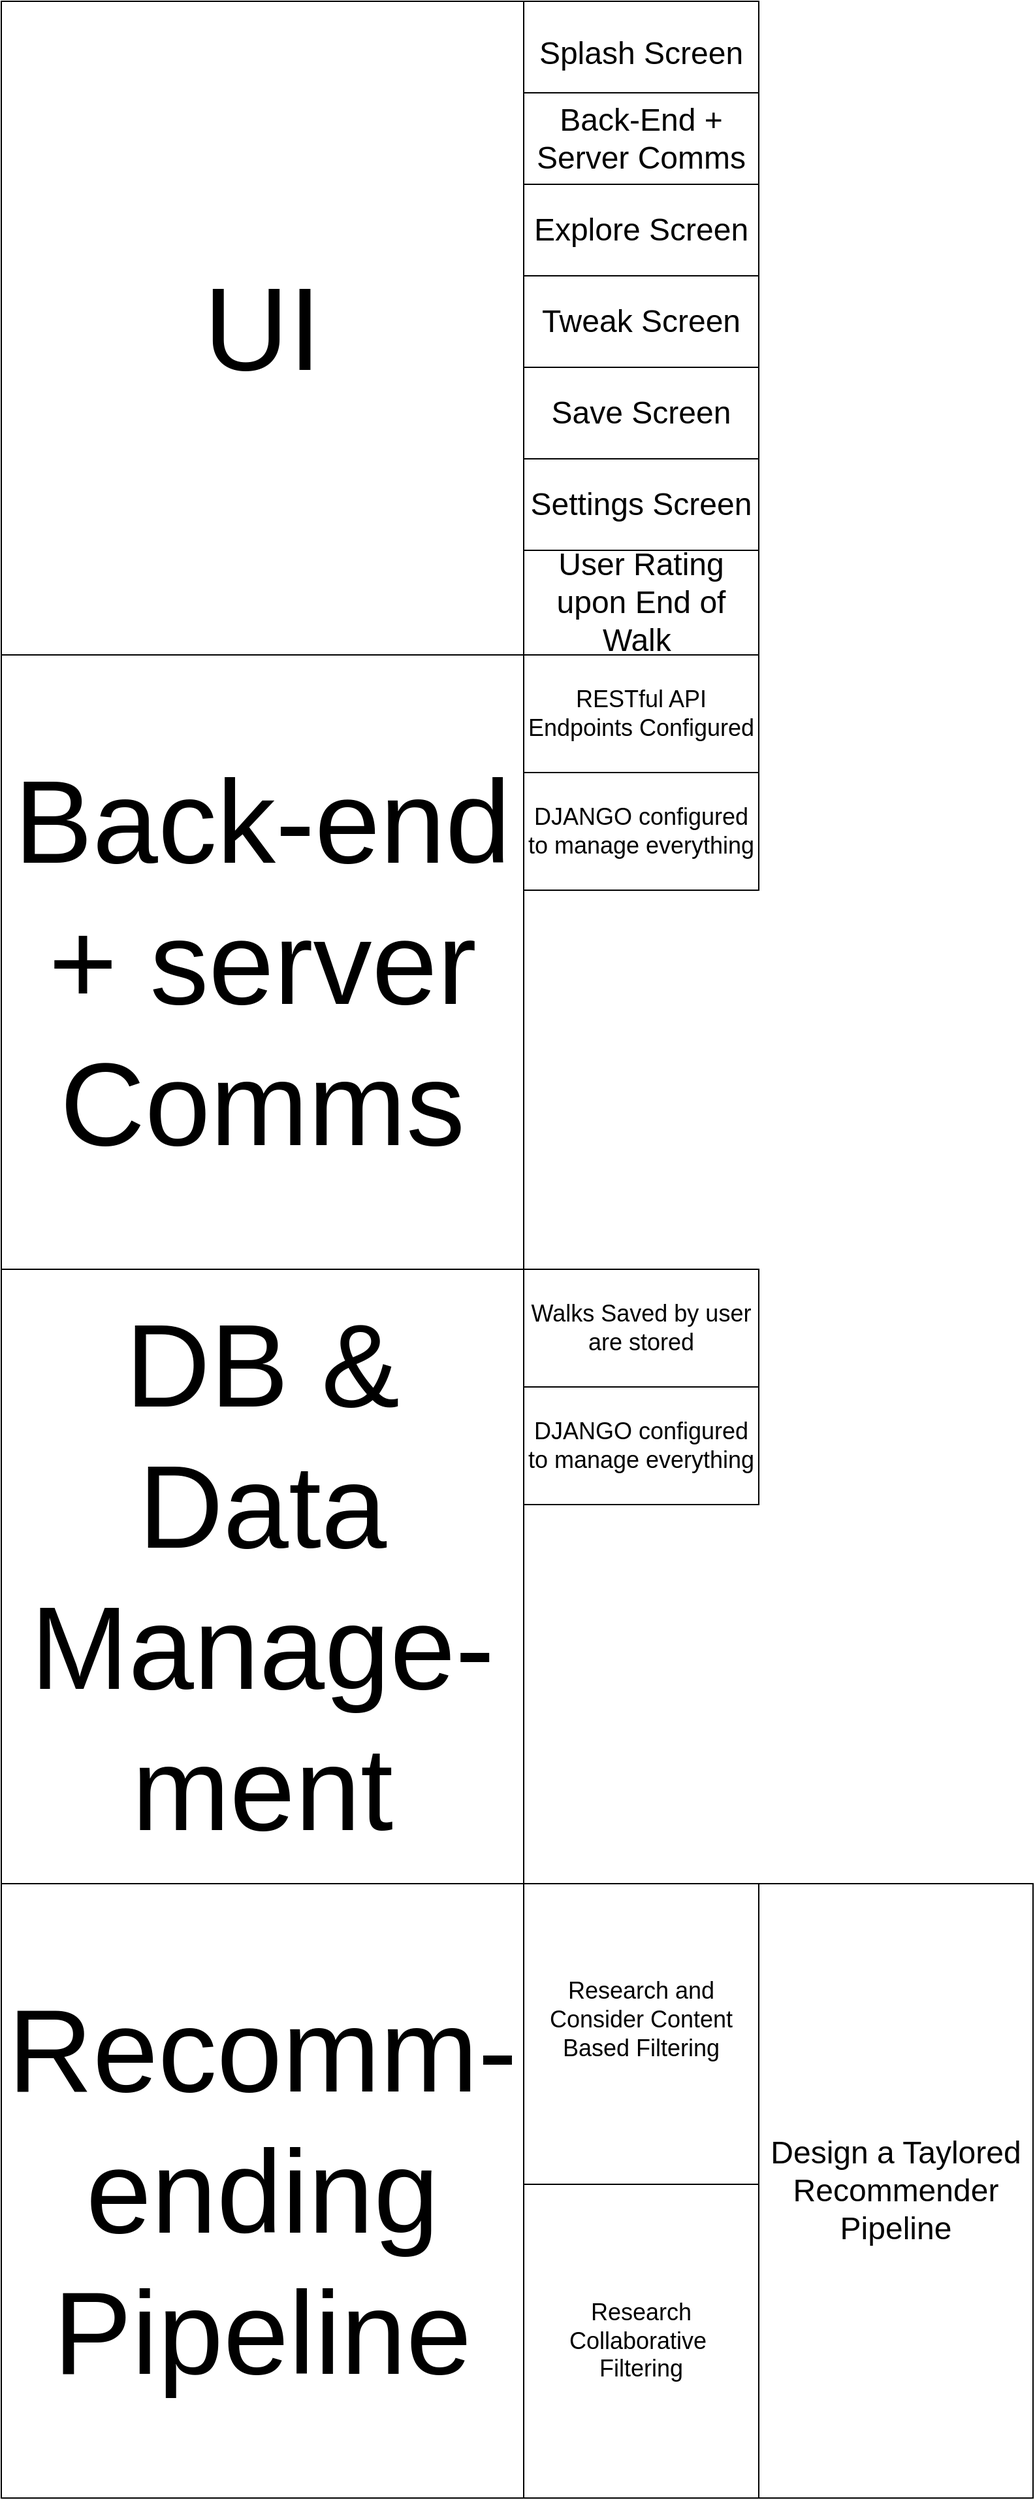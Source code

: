 <mxfile version="24.2.3" type="github">
  <diagram name="Page-1" id="Z43HYbOb06iZJgcrgzqE">
    <mxGraphModel dx="2203" dy="1367" grid="1" gridSize="10" guides="1" tooltips="1" connect="1" arrows="1" fold="1" page="1" pageScale="1" pageWidth="2000" pageHeight="2000" math="0" shadow="0">
      <root>
        <mxCell id="0" />
        <mxCell id="1" parent="0" />
        <mxCell id="Am7SAXZQbyqky8bTvC-_-1" value="&lt;font style=&quot;font-size: 90px;&quot;&gt;Back-end + server Comms&lt;/font&gt;" style="rounded=0;whiteSpace=wrap;html=1;" vertex="1" parent="1">
          <mxGeometry x="80" y="570" width="400" height="470" as="geometry" />
        </mxCell>
        <mxCell id="Am7SAXZQbyqky8bTvC-_-2" value="&lt;font style=&quot;font-size: 90px;&quot;&gt;UI&lt;/font&gt;" style="rounded=0;whiteSpace=wrap;html=1;" vertex="1" parent="1">
          <mxGeometry x="80" y="70" width="400" height="500" as="geometry" />
        </mxCell>
        <mxCell id="Am7SAXZQbyqky8bTvC-_-4" value="&lt;font style=&quot;font-size: 90px;&quot;&gt;DB &amp;amp; Data Manage-m&lt;/font&gt;&lt;span style=&quot;font-size: 90px; background-color: initial;&quot;&gt;ent&lt;/span&gt;" style="rounded=0;whiteSpace=wrap;html=1;" vertex="1" parent="1">
          <mxGeometry x="80" y="1040" width="400" height="470" as="geometry" />
        </mxCell>
        <mxCell id="Am7SAXZQbyqky8bTvC-_-5" value="&lt;font style=&quot;font-size: 90px;&quot;&gt;Recomm-ending Pipeline&lt;/font&gt;" style="rounded=0;whiteSpace=wrap;html=1;" vertex="1" parent="1">
          <mxGeometry x="80" y="1510" width="400" height="470" as="geometry" />
        </mxCell>
        <mxCell id="Am7SAXZQbyqky8bTvC-_-6" value="&lt;font style=&quot;font-size: 24px;&quot;&gt;Splash Screen&lt;/font&gt;" style="rounded=0;whiteSpace=wrap;html=1;" vertex="1" parent="1">
          <mxGeometry x="480" y="70" width="180" height="80" as="geometry" />
        </mxCell>
        <mxCell id="Am7SAXZQbyqky8bTvC-_-7" value="&lt;font style=&quot;font-size: 24px;&quot;&gt;Back-End + Server Comms&lt;/font&gt;" style="rounded=0;whiteSpace=wrap;html=1;" vertex="1" parent="1">
          <mxGeometry x="480" y="140" width="180" height="70" as="geometry" />
        </mxCell>
        <mxCell id="Am7SAXZQbyqky8bTvC-_-8" value="&lt;span style=&quot;font-size: 24px;&quot;&gt;Explore Screen&lt;/span&gt;" style="rounded=0;whiteSpace=wrap;html=1;" vertex="1" parent="1">
          <mxGeometry x="480" y="210" width="180" height="70" as="geometry" />
        </mxCell>
        <mxCell id="Am7SAXZQbyqky8bTvC-_-9" value="&lt;font style=&quot;font-size: 24px;&quot;&gt;Tweak Screen&lt;/font&gt;" style="rounded=0;whiteSpace=wrap;html=1;" vertex="1" parent="1">
          <mxGeometry x="480" y="280" width="180" height="70" as="geometry" />
        </mxCell>
        <mxCell id="Am7SAXZQbyqky8bTvC-_-10" value="&lt;font style=&quot;font-size: 24px;&quot;&gt;Save Screen&lt;/font&gt;" style="rounded=0;whiteSpace=wrap;html=1;" vertex="1" parent="1">
          <mxGeometry x="480" y="350" width="180" height="70" as="geometry" />
        </mxCell>
        <mxCell id="Am7SAXZQbyqky8bTvC-_-11" value="&lt;font style=&quot;font-size: 24px;&quot;&gt;Settings Screen&lt;/font&gt;" style="rounded=0;whiteSpace=wrap;html=1;" vertex="1" parent="1">
          <mxGeometry x="480" y="420" width="180" height="70" as="geometry" />
        </mxCell>
        <mxCell id="Am7SAXZQbyqky8bTvC-_-12" value="&lt;font style=&quot;font-size: 24px;&quot;&gt;User Rating upon End of Walk&amp;nbsp;&lt;/font&gt;" style="rounded=0;whiteSpace=wrap;html=1;" vertex="1" parent="1">
          <mxGeometry x="480" y="490" width="180" height="80" as="geometry" />
        </mxCell>
        <mxCell id="Am7SAXZQbyqky8bTvC-_-15" value="&lt;font style=&quot;font-size: 18px;&quot;&gt;RESTful API Endpoints Configured&lt;/font&gt;" style="rounded=0;whiteSpace=wrap;html=1;" vertex="1" parent="1">
          <mxGeometry x="480" y="570" width="180" height="90" as="geometry" />
        </mxCell>
        <mxCell id="Am7SAXZQbyqky8bTvC-_-17" value="&lt;font style=&quot;font-size: 18px;&quot;&gt;DJANGO configured to manage everything&lt;/font&gt;" style="rounded=0;whiteSpace=wrap;html=1;" vertex="1" parent="1">
          <mxGeometry x="480" y="660" width="180" height="90" as="geometry" />
        </mxCell>
        <mxCell id="Am7SAXZQbyqky8bTvC-_-18" value="&lt;span style=&quot;font-size: 18px;&quot;&gt;Walks Saved by user are stored&lt;/span&gt;" style="rounded=0;whiteSpace=wrap;html=1;" vertex="1" parent="1">
          <mxGeometry x="480" y="1040" width="180" height="90" as="geometry" />
        </mxCell>
        <mxCell id="Am7SAXZQbyqky8bTvC-_-19" value="&lt;font style=&quot;font-size: 18px;&quot;&gt;DJANGO configured to manage everything&lt;/font&gt;" style="rounded=0;whiteSpace=wrap;html=1;" vertex="1" parent="1">
          <mxGeometry x="480" y="1130" width="180" height="90" as="geometry" />
        </mxCell>
        <mxCell id="Am7SAXZQbyqky8bTvC-_-21" value="&lt;span style=&quot;font-size: 18px;&quot;&gt;Research Collaborative&amp;nbsp;&lt;/span&gt;&lt;div&gt;&lt;span style=&quot;font-size: 18px;&quot;&gt;Filtering&lt;/span&gt;&lt;/div&gt;" style="rounded=0;whiteSpace=wrap;html=1;" vertex="1" parent="1">
          <mxGeometry x="480" y="1740" width="180" height="240" as="geometry" />
        </mxCell>
        <mxCell id="Am7SAXZQbyqky8bTvC-_-22" value="&lt;font style=&quot;font-size: 18px;&quot;&gt;Research and Consider Content Based Filtering&lt;/font&gt;&lt;div&gt;&lt;font style=&quot;font-size: 18px;&quot;&gt;&lt;br&gt;&lt;/font&gt;&lt;/div&gt;" style="rounded=0;whiteSpace=wrap;html=1;" vertex="1" parent="1">
          <mxGeometry x="480" y="1510" width="180" height="230" as="geometry" />
        </mxCell>
        <mxCell id="Am7SAXZQbyqky8bTvC-_-23" value="&lt;font style=&quot;font-size: 24px;&quot;&gt;Design a Taylored Recommender Pipeline&lt;/font&gt;" style="rounded=0;whiteSpace=wrap;html=1;" vertex="1" parent="1">
          <mxGeometry x="660" y="1510" width="210" height="470" as="geometry" />
        </mxCell>
      </root>
    </mxGraphModel>
  </diagram>
</mxfile>

